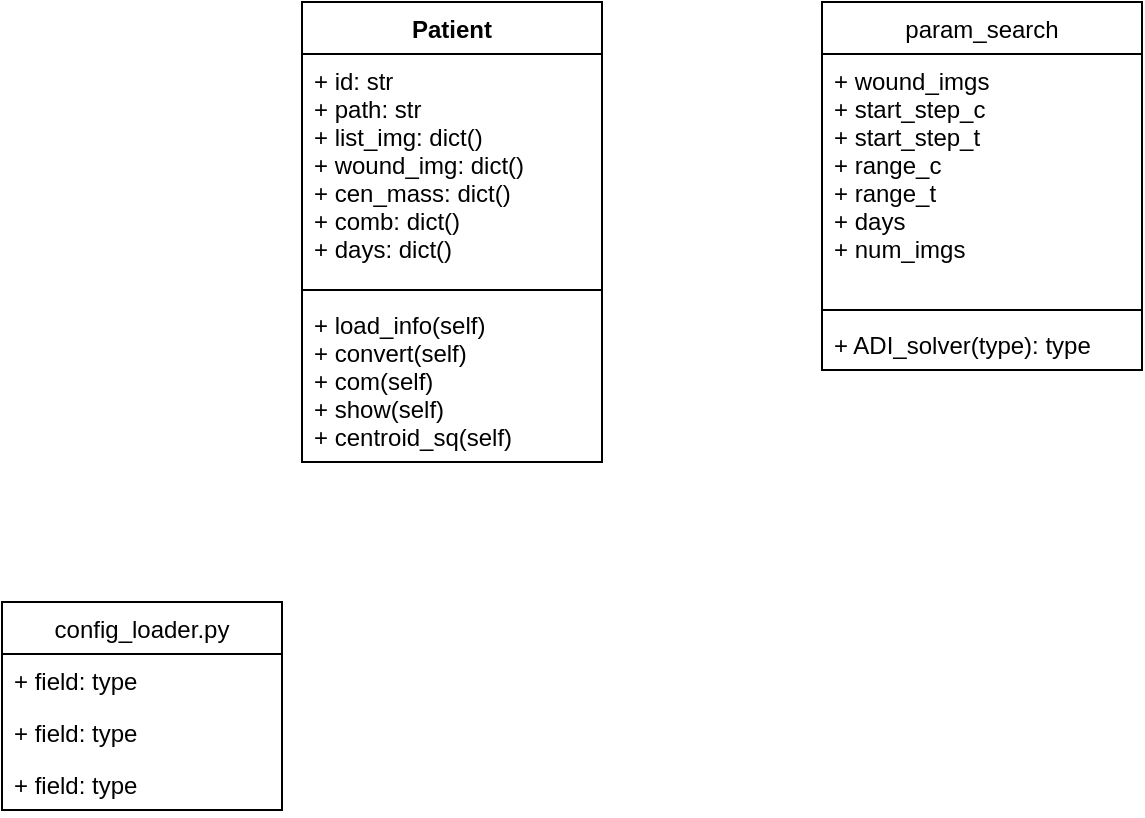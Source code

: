 <mxfile version="14.7.7" type="device"><diagram id="5pGUd-WAqX0NNhXQ_Hio" name="Page-1"><mxGraphModel dx="1426" dy="769" grid="1" gridSize="10" guides="1" tooltips="1" connect="1" arrows="1" fold="1" page="1" pageScale="1" pageWidth="1100" pageHeight="850" math="0" shadow="0"><root><mxCell id="0"/><mxCell id="1" parent="0"/><mxCell id="5BYjeOfSy5rLV1ztnwFw-6" value="Patient" style="swimlane;fontStyle=1;align=center;verticalAlign=top;childLayout=stackLayout;horizontal=1;startSize=26;horizontalStack=0;resizeParent=1;resizeParentMax=0;resizeLast=0;collapsible=1;marginBottom=0;" vertex="1" parent="1"><mxGeometry x="190" y="40" width="150" height="230" as="geometry"/></mxCell><mxCell id="5BYjeOfSy5rLV1ztnwFw-7" value="+ id: str&#10;+ path: str&#10;+ list_img: dict()&#10;+ wound_img: dict()&#10;+ cen_mass: dict() &#10;+ comb: dict()&#10;+ days: dict() &#10;" style="text;strokeColor=none;fillColor=none;align=left;verticalAlign=top;spacingLeft=4;spacingRight=4;overflow=hidden;rotatable=0;points=[[0,0.5],[1,0.5]];portConstraint=eastwest;" vertex="1" parent="5BYjeOfSy5rLV1ztnwFw-6"><mxGeometry y="26" width="150" height="114" as="geometry"/></mxCell><mxCell id="5BYjeOfSy5rLV1ztnwFw-8" value="" style="line;strokeWidth=1;fillColor=none;align=left;verticalAlign=middle;spacingTop=-1;spacingLeft=3;spacingRight=3;rotatable=0;labelPosition=right;points=[];portConstraint=eastwest;" vertex="1" parent="5BYjeOfSy5rLV1ztnwFw-6"><mxGeometry y="140" width="150" height="8" as="geometry"/></mxCell><mxCell id="5BYjeOfSy5rLV1ztnwFw-9" value="+ load_info(self)&#10;+ convert(self)&#10;+ com(self)&#10;+ show(self)&#10;+ centroid_sq(self)&#10;" style="text;strokeColor=none;fillColor=none;align=left;verticalAlign=top;spacingLeft=4;spacingRight=4;overflow=hidden;rotatable=0;points=[[0,0.5],[1,0.5]];portConstraint=eastwest;" vertex="1" parent="5BYjeOfSy5rLV1ztnwFw-6"><mxGeometry y="148" width="150" height="82" as="geometry"/></mxCell><mxCell id="5BYjeOfSy5rLV1ztnwFw-20" value="param_search" style="swimlane;fontStyle=0;align=center;verticalAlign=top;childLayout=stackLayout;horizontal=1;startSize=26;horizontalStack=0;resizeParent=1;resizeParentMax=0;resizeLast=0;collapsible=1;marginBottom=0;" vertex="1" parent="1"><mxGeometry x="450" y="40" width="160" height="184" as="geometry"/></mxCell><mxCell id="5BYjeOfSy5rLV1ztnwFw-21" value="+ wound_imgs&#10;+ start_step_c&#10;+ start_step_t&#10;+ range_c &#10;+ range_t&#10;+ days&#10;+ num_imgs" style="text;strokeColor=none;fillColor=none;align=left;verticalAlign=top;spacingLeft=4;spacingRight=4;overflow=hidden;rotatable=0;points=[[0,0.5],[1,0.5]];portConstraint=eastwest;" vertex="1" parent="5BYjeOfSy5rLV1ztnwFw-20"><mxGeometry y="26" width="160" height="124" as="geometry"/></mxCell><mxCell id="5BYjeOfSy5rLV1ztnwFw-22" value="" style="line;strokeWidth=1;fillColor=none;align=left;verticalAlign=middle;spacingTop=-1;spacingLeft=3;spacingRight=3;rotatable=0;labelPosition=right;points=[];portConstraint=eastwest;" vertex="1" parent="5BYjeOfSy5rLV1ztnwFw-20"><mxGeometry y="150" width="160" height="8" as="geometry"/></mxCell><mxCell id="5BYjeOfSy5rLV1ztnwFw-23" value="+ ADI_solver(type): type" style="text;strokeColor=none;fillColor=none;align=left;verticalAlign=top;spacingLeft=4;spacingRight=4;overflow=hidden;rotatable=0;points=[[0,0.5],[1,0.5]];portConstraint=eastwest;" vertex="1" parent="5BYjeOfSy5rLV1ztnwFw-20"><mxGeometry y="158" width="160" height="26" as="geometry"/></mxCell><mxCell id="5BYjeOfSy5rLV1ztnwFw-25" value="config_loader.py" style="swimlane;fontStyle=0;childLayout=stackLayout;horizontal=1;startSize=26;fillColor=none;horizontalStack=0;resizeParent=1;resizeParentMax=0;resizeLast=0;collapsible=1;marginBottom=0;" vertex="1" parent="1"><mxGeometry x="40" y="340" width="140" height="104" as="geometry"/></mxCell><mxCell id="5BYjeOfSy5rLV1ztnwFw-26" value="+ field: type" style="text;strokeColor=none;fillColor=none;align=left;verticalAlign=top;spacingLeft=4;spacingRight=4;overflow=hidden;rotatable=0;points=[[0,0.5],[1,0.5]];portConstraint=eastwest;" vertex="1" parent="5BYjeOfSy5rLV1ztnwFw-25"><mxGeometry y="26" width="140" height="26" as="geometry"/></mxCell><mxCell id="5BYjeOfSy5rLV1ztnwFw-27" value="+ field: type" style="text;strokeColor=none;fillColor=none;align=left;verticalAlign=top;spacingLeft=4;spacingRight=4;overflow=hidden;rotatable=0;points=[[0,0.5],[1,0.5]];portConstraint=eastwest;" vertex="1" parent="5BYjeOfSy5rLV1ztnwFw-25"><mxGeometry y="52" width="140" height="26" as="geometry"/></mxCell><mxCell id="5BYjeOfSy5rLV1ztnwFw-28" value="+ field: type" style="text;strokeColor=none;fillColor=none;align=left;verticalAlign=top;spacingLeft=4;spacingRight=4;overflow=hidden;rotatable=0;points=[[0,0.5],[1,0.5]];portConstraint=eastwest;" vertex="1" parent="5BYjeOfSy5rLV1ztnwFw-25"><mxGeometry y="78" width="140" height="26" as="geometry"/></mxCell></root></mxGraphModel></diagram></mxfile>